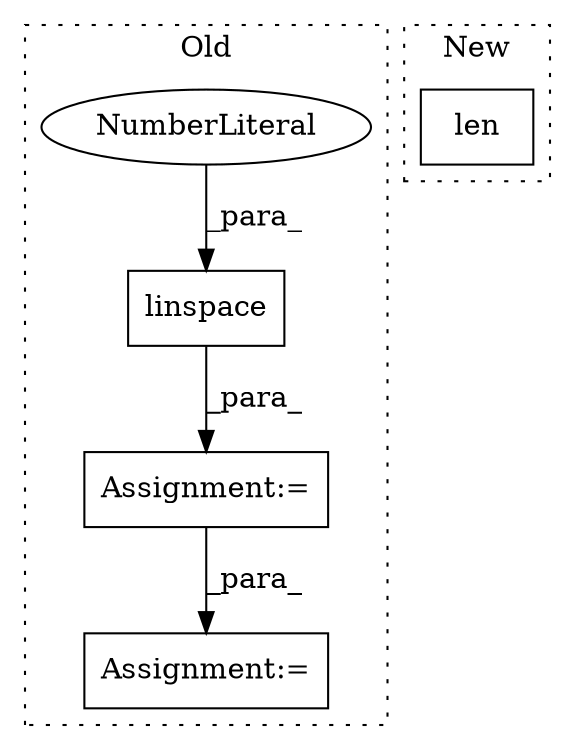 digraph G {
subgraph cluster0 {
1 [label="linspace" a="32" s="2619,2639" l="9,1" shape="box"];
3 [label="NumberLiteral" a="34" s="2632" l="3" shape="ellipse"];
4 [label="Assignment:=" a="7" s="2940" l="1" shape="box"];
5 [label="Assignment:=" a="7" s="2612" l="1" shape="box"];
label = "Old";
style="dotted";
}
subgraph cluster1 {
2 [label="len" a="32" s="2670,2675" l="4,1" shape="box"];
label = "New";
style="dotted";
}
1 -> 5 [label="_para_"];
3 -> 1 [label="_para_"];
5 -> 4 [label="_para_"];
}
